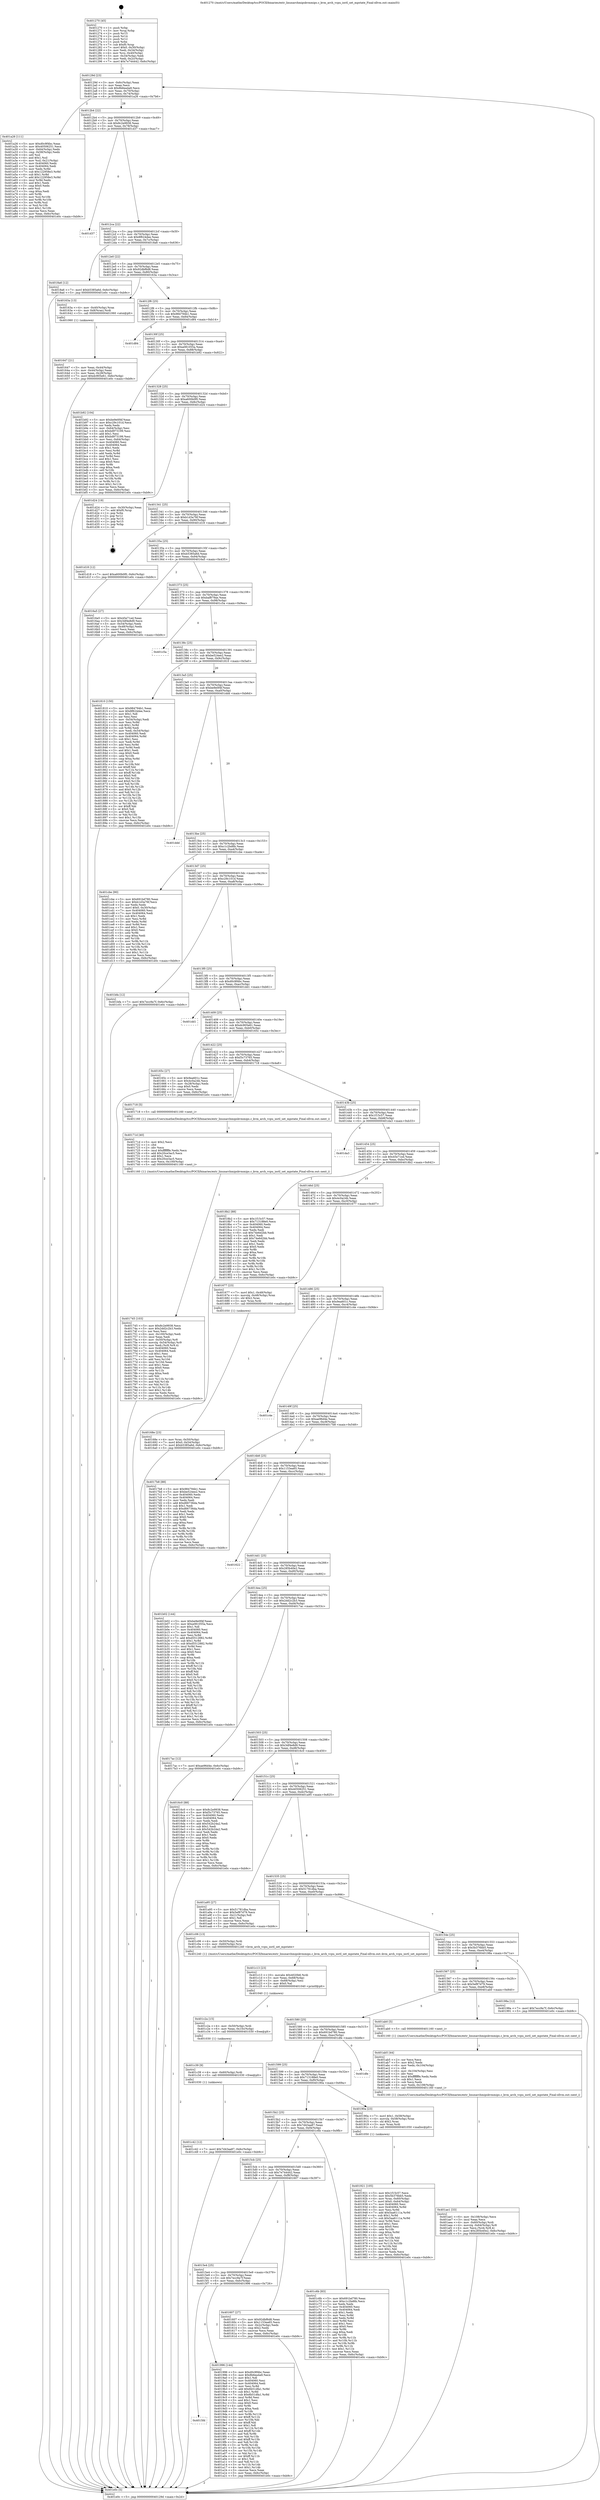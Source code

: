digraph "0x401270" {
  label = "0x401270 (/mnt/c/Users/mathe/Desktop/tcc/POCII/binaries/extr_linuxarchmipskvmmips.c_kvm_arch_vcpu_ioctl_set_mpstate_Final-ollvm.out::main(0))"
  labelloc = "t"
  node[shape=record]

  Entry [label="",width=0.3,height=0.3,shape=circle,fillcolor=black,style=filled]
  "0x40129d" [label="{
     0x40129d [23]\l
     | [instrs]\l
     &nbsp;&nbsp;0x40129d \<+3\>: mov -0x6c(%rbp),%eax\l
     &nbsp;&nbsp;0x4012a0 \<+2\>: mov %eax,%ecx\l
     &nbsp;&nbsp;0x4012a2 \<+6\>: sub $0x8b6ea4a9,%ecx\l
     &nbsp;&nbsp;0x4012a8 \<+3\>: mov %eax,-0x70(%rbp)\l
     &nbsp;&nbsp;0x4012ab \<+3\>: mov %ecx,-0x74(%rbp)\l
     &nbsp;&nbsp;0x4012ae \<+6\>: je 0000000000401a26 \<main+0x7b6\>\l
  }"]
  "0x401a26" [label="{
     0x401a26 [111]\l
     | [instrs]\l
     &nbsp;&nbsp;0x401a26 \<+5\>: mov $0xd0c9f4bc,%eax\l
     &nbsp;&nbsp;0x401a2b \<+5\>: mov $0x40506251,%ecx\l
     &nbsp;&nbsp;0x401a30 \<+3\>: mov -0x64(%rbp),%edx\l
     &nbsp;&nbsp;0x401a33 \<+3\>: cmp -0x58(%rbp),%edx\l
     &nbsp;&nbsp;0x401a36 \<+4\>: setl %sil\l
     &nbsp;&nbsp;0x401a3a \<+4\>: and $0x1,%sil\l
     &nbsp;&nbsp;0x401a3e \<+4\>: mov %sil,-0x21(%rbp)\l
     &nbsp;&nbsp;0x401a42 \<+7\>: mov 0x404060,%edx\l
     &nbsp;&nbsp;0x401a49 \<+7\>: mov 0x404064,%edi\l
     &nbsp;&nbsp;0x401a50 \<+3\>: mov %edx,%r8d\l
     &nbsp;&nbsp;0x401a53 \<+7\>: sub $0x122958e3,%r8d\l
     &nbsp;&nbsp;0x401a5a \<+4\>: sub $0x1,%r8d\l
     &nbsp;&nbsp;0x401a5e \<+7\>: add $0x122958e3,%r8d\l
     &nbsp;&nbsp;0x401a65 \<+4\>: imul %r8d,%edx\l
     &nbsp;&nbsp;0x401a69 \<+3\>: and $0x1,%edx\l
     &nbsp;&nbsp;0x401a6c \<+3\>: cmp $0x0,%edx\l
     &nbsp;&nbsp;0x401a6f \<+4\>: sete %sil\l
     &nbsp;&nbsp;0x401a73 \<+3\>: cmp $0xa,%edi\l
     &nbsp;&nbsp;0x401a76 \<+4\>: setl %r9b\l
     &nbsp;&nbsp;0x401a7a \<+3\>: mov %sil,%r10b\l
     &nbsp;&nbsp;0x401a7d \<+3\>: and %r9b,%r10b\l
     &nbsp;&nbsp;0x401a80 \<+3\>: xor %r9b,%sil\l
     &nbsp;&nbsp;0x401a83 \<+3\>: or %sil,%r10b\l
     &nbsp;&nbsp;0x401a86 \<+4\>: test $0x1,%r10b\l
     &nbsp;&nbsp;0x401a8a \<+3\>: cmovne %ecx,%eax\l
     &nbsp;&nbsp;0x401a8d \<+3\>: mov %eax,-0x6c(%rbp)\l
     &nbsp;&nbsp;0x401a90 \<+5\>: jmp 0000000000401e0c \<main+0xb9c\>\l
  }"]
  "0x4012b4" [label="{
     0x4012b4 [22]\l
     | [instrs]\l
     &nbsp;&nbsp;0x4012b4 \<+5\>: jmp 00000000004012b9 \<main+0x49\>\l
     &nbsp;&nbsp;0x4012b9 \<+3\>: mov -0x70(%rbp),%eax\l
     &nbsp;&nbsp;0x4012bc \<+5\>: sub $0x8c2e9938,%eax\l
     &nbsp;&nbsp;0x4012c1 \<+3\>: mov %eax,-0x78(%rbp)\l
     &nbsp;&nbsp;0x4012c4 \<+6\>: je 0000000000401d37 \<main+0xac7\>\l
  }"]
  Exit [label="",width=0.3,height=0.3,shape=circle,fillcolor=black,style=filled,peripheries=2]
  "0x401d37" [label="{
     0x401d37\l
  }", style=dashed]
  "0x4012ca" [label="{
     0x4012ca [22]\l
     | [instrs]\l
     &nbsp;&nbsp;0x4012ca \<+5\>: jmp 00000000004012cf \<main+0x5f\>\l
     &nbsp;&nbsp;0x4012cf \<+3\>: mov -0x70(%rbp),%eax\l
     &nbsp;&nbsp;0x4012d2 \<+5\>: sub $0x8f624dee,%eax\l
     &nbsp;&nbsp;0x4012d7 \<+3\>: mov %eax,-0x7c(%rbp)\l
     &nbsp;&nbsp;0x4012da \<+6\>: je 00000000004018a6 \<main+0x636\>\l
  }"]
  "0x401c42" [label="{
     0x401c42 [12]\l
     | [instrs]\l
     &nbsp;&nbsp;0x401c42 \<+7\>: movl $0x7d43aa87,-0x6c(%rbp)\l
     &nbsp;&nbsp;0x401c49 \<+5\>: jmp 0000000000401e0c \<main+0xb9c\>\l
  }"]
  "0x4018a6" [label="{
     0x4018a6 [12]\l
     | [instrs]\l
     &nbsp;&nbsp;0x4018a6 \<+7\>: movl $0xb5385a6d,-0x6c(%rbp)\l
     &nbsp;&nbsp;0x4018ad \<+5\>: jmp 0000000000401e0c \<main+0xb9c\>\l
  }"]
  "0x4012e0" [label="{
     0x4012e0 [22]\l
     | [instrs]\l
     &nbsp;&nbsp;0x4012e0 \<+5\>: jmp 00000000004012e5 \<main+0x75\>\l
     &nbsp;&nbsp;0x4012e5 \<+3\>: mov -0x70(%rbp),%eax\l
     &nbsp;&nbsp;0x4012e8 \<+5\>: sub $0x92dbf6d8,%eax\l
     &nbsp;&nbsp;0x4012ed \<+3\>: mov %eax,-0x80(%rbp)\l
     &nbsp;&nbsp;0x4012f0 \<+6\>: je 000000000040163a \<main+0x3ca\>\l
  }"]
  "0x401c39" [label="{
     0x401c39 [9]\l
     | [instrs]\l
     &nbsp;&nbsp;0x401c39 \<+4\>: mov -0x60(%rbp),%rdi\l
     &nbsp;&nbsp;0x401c3d \<+5\>: call 0000000000401030 \<free@plt\>\l
     | [calls]\l
     &nbsp;&nbsp;0x401030 \{1\} (unknown)\l
  }"]
  "0x40163a" [label="{
     0x40163a [13]\l
     | [instrs]\l
     &nbsp;&nbsp;0x40163a \<+4\>: mov -0x40(%rbp),%rax\l
     &nbsp;&nbsp;0x40163e \<+4\>: mov 0x8(%rax),%rdi\l
     &nbsp;&nbsp;0x401642 \<+5\>: call 0000000000401060 \<atoi@plt\>\l
     | [calls]\l
     &nbsp;&nbsp;0x401060 \{1\} (unknown)\l
  }"]
  "0x4012f6" [label="{
     0x4012f6 [25]\l
     | [instrs]\l
     &nbsp;&nbsp;0x4012f6 \<+5\>: jmp 00000000004012fb \<main+0x8b\>\l
     &nbsp;&nbsp;0x4012fb \<+3\>: mov -0x70(%rbp),%eax\l
     &nbsp;&nbsp;0x4012fe \<+5\>: sub $0x984794b1,%eax\l
     &nbsp;&nbsp;0x401303 \<+6\>: mov %eax,-0x84(%rbp)\l
     &nbsp;&nbsp;0x401309 \<+6\>: je 0000000000401d84 \<main+0xb14\>\l
  }"]
  "0x401c2a" [label="{
     0x401c2a [15]\l
     | [instrs]\l
     &nbsp;&nbsp;0x401c2a \<+4\>: mov -0x50(%rbp),%rdi\l
     &nbsp;&nbsp;0x401c2e \<+6\>: mov %eax,-0x10c(%rbp)\l
     &nbsp;&nbsp;0x401c34 \<+5\>: call 0000000000401030 \<free@plt\>\l
     | [calls]\l
     &nbsp;&nbsp;0x401030 \{1\} (unknown)\l
  }"]
  "0x401d84" [label="{
     0x401d84\l
  }", style=dashed]
  "0x40130f" [label="{
     0x40130f [25]\l
     | [instrs]\l
     &nbsp;&nbsp;0x40130f \<+5\>: jmp 0000000000401314 \<main+0xa4\>\l
     &nbsp;&nbsp;0x401314 \<+3\>: mov -0x70(%rbp),%eax\l
     &nbsp;&nbsp;0x401317 \<+5\>: sub $0xa081055a,%eax\l
     &nbsp;&nbsp;0x40131c \<+6\>: mov %eax,-0x88(%rbp)\l
     &nbsp;&nbsp;0x401322 \<+6\>: je 0000000000401b92 \<main+0x922\>\l
  }"]
  "0x401c13" [label="{
     0x401c13 [23]\l
     | [instrs]\l
     &nbsp;&nbsp;0x401c13 \<+10\>: movabs $0x4020b6,%rdi\l
     &nbsp;&nbsp;0x401c1d \<+3\>: mov %eax,-0x68(%rbp)\l
     &nbsp;&nbsp;0x401c20 \<+3\>: mov -0x68(%rbp),%esi\l
     &nbsp;&nbsp;0x401c23 \<+2\>: mov $0x0,%al\l
     &nbsp;&nbsp;0x401c25 \<+5\>: call 0000000000401040 \<printf@plt\>\l
     | [calls]\l
     &nbsp;&nbsp;0x401040 \{1\} (unknown)\l
  }"]
  "0x401b92" [label="{
     0x401b92 [104]\l
     | [instrs]\l
     &nbsp;&nbsp;0x401b92 \<+5\>: mov $0xbe9e0f4f,%eax\l
     &nbsp;&nbsp;0x401b97 \<+5\>: mov $0xc29c101d,%ecx\l
     &nbsp;&nbsp;0x401b9c \<+2\>: xor %edx,%edx\l
     &nbsp;&nbsp;0x401b9e \<+3\>: mov -0x64(%rbp),%esi\l
     &nbsp;&nbsp;0x401ba1 \<+6\>: sub $0xbd973199,%esi\l
     &nbsp;&nbsp;0x401ba7 \<+3\>: add $0x1,%esi\l
     &nbsp;&nbsp;0x401baa \<+6\>: add $0xbd973199,%esi\l
     &nbsp;&nbsp;0x401bb0 \<+3\>: mov %esi,-0x64(%rbp)\l
     &nbsp;&nbsp;0x401bb3 \<+7\>: mov 0x404060,%esi\l
     &nbsp;&nbsp;0x401bba \<+7\>: mov 0x404064,%edi\l
     &nbsp;&nbsp;0x401bc1 \<+3\>: sub $0x1,%edx\l
     &nbsp;&nbsp;0x401bc4 \<+3\>: mov %esi,%r8d\l
     &nbsp;&nbsp;0x401bc7 \<+3\>: add %edx,%r8d\l
     &nbsp;&nbsp;0x401bca \<+4\>: imul %r8d,%esi\l
     &nbsp;&nbsp;0x401bce \<+3\>: and $0x1,%esi\l
     &nbsp;&nbsp;0x401bd1 \<+3\>: cmp $0x0,%esi\l
     &nbsp;&nbsp;0x401bd4 \<+4\>: sete %r9b\l
     &nbsp;&nbsp;0x401bd8 \<+3\>: cmp $0xa,%edi\l
     &nbsp;&nbsp;0x401bdb \<+4\>: setl %r10b\l
     &nbsp;&nbsp;0x401bdf \<+3\>: mov %r9b,%r11b\l
     &nbsp;&nbsp;0x401be2 \<+3\>: and %r10b,%r11b\l
     &nbsp;&nbsp;0x401be5 \<+3\>: xor %r10b,%r9b\l
     &nbsp;&nbsp;0x401be8 \<+3\>: or %r9b,%r11b\l
     &nbsp;&nbsp;0x401beb \<+4\>: test $0x1,%r11b\l
     &nbsp;&nbsp;0x401bef \<+3\>: cmovne %ecx,%eax\l
     &nbsp;&nbsp;0x401bf2 \<+3\>: mov %eax,-0x6c(%rbp)\l
     &nbsp;&nbsp;0x401bf5 \<+5\>: jmp 0000000000401e0c \<main+0xb9c\>\l
  }"]
  "0x401328" [label="{
     0x401328 [25]\l
     | [instrs]\l
     &nbsp;&nbsp;0x401328 \<+5\>: jmp 000000000040132d \<main+0xbd\>\l
     &nbsp;&nbsp;0x40132d \<+3\>: mov -0x70(%rbp),%eax\l
     &nbsp;&nbsp;0x401330 \<+5\>: sub $0xa600b0f0,%eax\l
     &nbsp;&nbsp;0x401335 \<+6\>: mov %eax,-0x8c(%rbp)\l
     &nbsp;&nbsp;0x40133b \<+6\>: je 0000000000401d24 \<main+0xab4\>\l
  }"]
  "0x401ae1" [label="{
     0x401ae1 [33]\l
     | [instrs]\l
     &nbsp;&nbsp;0x401ae1 \<+6\>: mov -0x108(%rbp),%ecx\l
     &nbsp;&nbsp;0x401ae7 \<+3\>: imul %eax,%ecx\l
     &nbsp;&nbsp;0x401aea \<+4\>: mov -0x60(%rbp),%rdi\l
     &nbsp;&nbsp;0x401aee \<+4\>: movslq -0x64(%rbp),%r8\l
     &nbsp;&nbsp;0x401af2 \<+4\>: mov %ecx,(%rdi,%r8,4)\l
     &nbsp;&nbsp;0x401af6 \<+7\>: movl $0x285b40e2,-0x6c(%rbp)\l
     &nbsp;&nbsp;0x401afd \<+5\>: jmp 0000000000401e0c \<main+0xb9c\>\l
  }"]
  "0x401d24" [label="{
     0x401d24 [19]\l
     | [instrs]\l
     &nbsp;&nbsp;0x401d24 \<+3\>: mov -0x30(%rbp),%eax\l
     &nbsp;&nbsp;0x401d27 \<+7\>: add $0xf0,%rsp\l
     &nbsp;&nbsp;0x401d2e \<+1\>: pop %rbx\l
     &nbsp;&nbsp;0x401d2f \<+2\>: pop %r12\l
     &nbsp;&nbsp;0x401d31 \<+2\>: pop %r14\l
     &nbsp;&nbsp;0x401d33 \<+2\>: pop %r15\l
     &nbsp;&nbsp;0x401d35 \<+1\>: pop %rbp\l
     &nbsp;&nbsp;0x401d36 \<+1\>: ret\l
  }"]
  "0x401341" [label="{
     0x401341 [25]\l
     | [instrs]\l
     &nbsp;&nbsp;0x401341 \<+5\>: jmp 0000000000401346 \<main+0xd6\>\l
     &nbsp;&nbsp;0x401346 \<+3\>: mov -0x70(%rbp),%eax\l
     &nbsp;&nbsp;0x401349 \<+5\>: sub $0xb1d3a76f,%eax\l
     &nbsp;&nbsp;0x40134e \<+6\>: mov %eax,-0x90(%rbp)\l
     &nbsp;&nbsp;0x401354 \<+6\>: je 0000000000401d18 \<main+0xaa8\>\l
  }"]
  "0x401ab5" [label="{
     0x401ab5 [44]\l
     | [instrs]\l
     &nbsp;&nbsp;0x401ab5 \<+2\>: xor %ecx,%ecx\l
     &nbsp;&nbsp;0x401ab7 \<+5\>: mov $0x2,%edx\l
     &nbsp;&nbsp;0x401abc \<+6\>: mov %edx,-0x104(%rbp)\l
     &nbsp;&nbsp;0x401ac2 \<+1\>: cltd\l
     &nbsp;&nbsp;0x401ac3 \<+6\>: mov -0x104(%rbp),%esi\l
     &nbsp;&nbsp;0x401ac9 \<+2\>: idiv %esi\l
     &nbsp;&nbsp;0x401acb \<+6\>: imul $0xfffffffe,%edx,%edx\l
     &nbsp;&nbsp;0x401ad1 \<+3\>: sub $0x1,%ecx\l
     &nbsp;&nbsp;0x401ad4 \<+2\>: sub %ecx,%edx\l
     &nbsp;&nbsp;0x401ad6 \<+6\>: mov %edx,-0x108(%rbp)\l
     &nbsp;&nbsp;0x401adc \<+5\>: call 0000000000401160 \<next_i\>\l
     | [calls]\l
     &nbsp;&nbsp;0x401160 \{1\} (/mnt/c/Users/mathe/Desktop/tcc/POCII/binaries/extr_linuxarchmipskvmmips.c_kvm_arch_vcpu_ioctl_set_mpstate_Final-ollvm.out::next_i)\l
  }"]
  "0x401d18" [label="{
     0x401d18 [12]\l
     | [instrs]\l
     &nbsp;&nbsp;0x401d18 \<+7\>: movl $0xa600b0f0,-0x6c(%rbp)\l
     &nbsp;&nbsp;0x401d1f \<+5\>: jmp 0000000000401e0c \<main+0xb9c\>\l
  }"]
  "0x40135a" [label="{
     0x40135a [25]\l
     | [instrs]\l
     &nbsp;&nbsp;0x40135a \<+5\>: jmp 000000000040135f \<main+0xef\>\l
     &nbsp;&nbsp;0x40135f \<+3\>: mov -0x70(%rbp),%eax\l
     &nbsp;&nbsp;0x401362 \<+5\>: sub $0xb5385a6d,%eax\l
     &nbsp;&nbsp;0x401367 \<+6\>: mov %eax,-0x94(%rbp)\l
     &nbsp;&nbsp;0x40136d \<+6\>: je 00000000004016a5 \<main+0x435\>\l
  }"]
  "0x4015fd" [label="{
     0x4015fd\l
  }", style=dashed]
  "0x4016a5" [label="{
     0x4016a5 [27]\l
     | [instrs]\l
     &nbsp;&nbsp;0x4016a5 \<+5\>: mov $0x45e71ed,%eax\l
     &nbsp;&nbsp;0x4016aa \<+5\>: mov $0x3df4e8d9,%ecx\l
     &nbsp;&nbsp;0x4016af \<+3\>: mov -0x54(%rbp),%edx\l
     &nbsp;&nbsp;0x4016b2 \<+3\>: cmp -0x48(%rbp),%edx\l
     &nbsp;&nbsp;0x4016b5 \<+3\>: cmovl %ecx,%eax\l
     &nbsp;&nbsp;0x4016b8 \<+3\>: mov %eax,-0x6c(%rbp)\l
     &nbsp;&nbsp;0x4016bb \<+5\>: jmp 0000000000401e0c \<main+0xb9c\>\l
  }"]
  "0x401373" [label="{
     0x401373 [25]\l
     | [instrs]\l
     &nbsp;&nbsp;0x401373 \<+5\>: jmp 0000000000401378 \<main+0x108\>\l
     &nbsp;&nbsp;0x401378 \<+3\>: mov -0x70(%rbp),%eax\l
     &nbsp;&nbsp;0x40137b \<+5\>: sub $0xbaf879ae,%eax\l
     &nbsp;&nbsp;0x401380 \<+6\>: mov %eax,-0x98(%rbp)\l
     &nbsp;&nbsp;0x401386 \<+6\>: je 0000000000401c5a \<main+0x9ea\>\l
  }"]
  "0x401996" [label="{
     0x401996 [144]\l
     | [instrs]\l
     &nbsp;&nbsp;0x401996 \<+5\>: mov $0xd0c9f4bc,%eax\l
     &nbsp;&nbsp;0x40199b \<+5\>: mov $0x8b6ea4a9,%ecx\l
     &nbsp;&nbsp;0x4019a0 \<+2\>: mov $0x1,%dl\l
     &nbsp;&nbsp;0x4019a2 \<+7\>: mov 0x404060,%esi\l
     &nbsp;&nbsp;0x4019a9 \<+7\>: mov 0x404064,%edi\l
     &nbsp;&nbsp;0x4019b0 \<+3\>: mov %esi,%r8d\l
     &nbsp;&nbsp;0x4019b3 \<+7\>: add $0x6b51dfa1,%r8d\l
     &nbsp;&nbsp;0x4019ba \<+4\>: sub $0x1,%r8d\l
     &nbsp;&nbsp;0x4019be \<+7\>: sub $0x6b51dfa1,%r8d\l
     &nbsp;&nbsp;0x4019c5 \<+4\>: imul %r8d,%esi\l
     &nbsp;&nbsp;0x4019c9 \<+3\>: and $0x1,%esi\l
     &nbsp;&nbsp;0x4019cc \<+3\>: cmp $0x0,%esi\l
     &nbsp;&nbsp;0x4019cf \<+4\>: sete %r9b\l
     &nbsp;&nbsp;0x4019d3 \<+3\>: cmp $0xa,%edi\l
     &nbsp;&nbsp;0x4019d6 \<+4\>: setl %r10b\l
     &nbsp;&nbsp;0x4019da \<+3\>: mov %r9b,%r11b\l
     &nbsp;&nbsp;0x4019dd \<+4\>: xor $0xff,%r11b\l
     &nbsp;&nbsp;0x4019e1 \<+3\>: mov %r10b,%bl\l
     &nbsp;&nbsp;0x4019e4 \<+3\>: xor $0xff,%bl\l
     &nbsp;&nbsp;0x4019e7 \<+3\>: xor $0x1,%dl\l
     &nbsp;&nbsp;0x4019ea \<+3\>: mov %r11b,%r14b\l
     &nbsp;&nbsp;0x4019ed \<+4\>: and $0xff,%r14b\l
     &nbsp;&nbsp;0x4019f1 \<+3\>: and %dl,%r9b\l
     &nbsp;&nbsp;0x4019f4 \<+3\>: mov %bl,%r15b\l
     &nbsp;&nbsp;0x4019f7 \<+4\>: and $0xff,%r15b\l
     &nbsp;&nbsp;0x4019fb \<+3\>: and %dl,%r10b\l
     &nbsp;&nbsp;0x4019fe \<+3\>: or %r9b,%r14b\l
     &nbsp;&nbsp;0x401a01 \<+3\>: or %r10b,%r15b\l
     &nbsp;&nbsp;0x401a04 \<+3\>: xor %r15b,%r14b\l
     &nbsp;&nbsp;0x401a07 \<+3\>: or %bl,%r11b\l
     &nbsp;&nbsp;0x401a0a \<+4\>: xor $0xff,%r11b\l
     &nbsp;&nbsp;0x401a0e \<+3\>: or $0x1,%dl\l
     &nbsp;&nbsp;0x401a11 \<+3\>: and %dl,%r11b\l
     &nbsp;&nbsp;0x401a14 \<+3\>: or %r11b,%r14b\l
     &nbsp;&nbsp;0x401a17 \<+4\>: test $0x1,%r14b\l
     &nbsp;&nbsp;0x401a1b \<+3\>: cmovne %ecx,%eax\l
     &nbsp;&nbsp;0x401a1e \<+3\>: mov %eax,-0x6c(%rbp)\l
     &nbsp;&nbsp;0x401a21 \<+5\>: jmp 0000000000401e0c \<main+0xb9c\>\l
  }"]
  "0x401c5a" [label="{
     0x401c5a\l
  }", style=dashed]
  "0x40138c" [label="{
     0x40138c [25]\l
     | [instrs]\l
     &nbsp;&nbsp;0x40138c \<+5\>: jmp 0000000000401391 \<main+0x121\>\l
     &nbsp;&nbsp;0x401391 \<+3\>: mov -0x70(%rbp),%eax\l
     &nbsp;&nbsp;0x401394 \<+5\>: sub $0xbe524ee2,%eax\l
     &nbsp;&nbsp;0x401399 \<+6\>: mov %eax,-0x9c(%rbp)\l
     &nbsp;&nbsp;0x40139f \<+6\>: je 0000000000401810 \<main+0x5a0\>\l
  }"]
  "0x401921" [label="{
     0x401921 [105]\l
     | [instrs]\l
     &nbsp;&nbsp;0x401921 \<+5\>: mov $0x1f15c57,%ecx\l
     &nbsp;&nbsp;0x401926 \<+5\>: mov $0x5b376bb5,%edx\l
     &nbsp;&nbsp;0x40192b \<+4\>: mov %rax,-0x60(%rbp)\l
     &nbsp;&nbsp;0x40192f \<+7\>: movl $0x0,-0x64(%rbp)\l
     &nbsp;&nbsp;0x401936 \<+7\>: mov 0x404060,%esi\l
     &nbsp;&nbsp;0x40193d \<+8\>: mov 0x404064,%r8d\l
     &nbsp;&nbsp;0x401945 \<+3\>: mov %esi,%r9d\l
     &nbsp;&nbsp;0x401948 \<+7\>: add $0x5aa6111a,%r9d\l
     &nbsp;&nbsp;0x40194f \<+4\>: sub $0x1,%r9d\l
     &nbsp;&nbsp;0x401953 \<+7\>: sub $0x5aa6111a,%r9d\l
     &nbsp;&nbsp;0x40195a \<+4\>: imul %r9d,%esi\l
     &nbsp;&nbsp;0x40195e \<+3\>: and $0x1,%esi\l
     &nbsp;&nbsp;0x401961 \<+3\>: cmp $0x0,%esi\l
     &nbsp;&nbsp;0x401964 \<+4\>: sete %r10b\l
     &nbsp;&nbsp;0x401968 \<+4\>: cmp $0xa,%r8d\l
     &nbsp;&nbsp;0x40196c \<+4\>: setl %r11b\l
     &nbsp;&nbsp;0x401970 \<+3\>: mov %r10b,%bl\l
     &nbsp;&nbsp;0x401973 \<+3\>: and %r11b,%bl\l
     &nbsp;&nbsp;0x401976 \<+3\>: xor %r11b,%r10b\l
     &nbsp;&nbsp;0x401979 \<+3\>: or %r10b,%bl\l
     &nbsp;&nbsp;0x40197c \<+3\>: test $0x1,%bl\l
     &nbsp;&nbsp;0x40197f \<+3\>: cmovne %edx,%ecx\l
     &nbsp;&nbsp;0x401982 \<+3\>: mov %ecx,-0x6c(%rbp)\l
     &nbsp;&nbsp;0x401985 \<+5\>: jmp 0000000000401e0c \<main+0xb9c\>\l
  }"]
  "0x401810" [label="{
     0x401810 [150]\l
     | [instrs]\l
     &nbsp;&nbsp;0x401810 \<+5\>: mov $0x984794b1,%eax\l
     &nbsp;&nbsp;0x401815 \<+5\>: mov $0x8f624dee,%ecx\l
     &nbsp;&nbsp;0x40181a \<+2\>: mov $0x1,%dl\l
     &nbsp;&nbsp;0x40181c \<+2\>: xor %esi,%esi\l
     &nbsp;&nbsp;0x40181e \<+3\>: mov -0x54(%rbp),%edi\l
     &nbsp;&nbsp;0x401821 \<+3\>: mov %esi,%r8d\l
     &nbsp;&nbsp;0x401824 \<+4\>: sub $0x1,%r8d\l
     &nbsp;&nbsp;0x401828 \<+3\>: sub %r8d,%edi\l
     &nbsp;&nbsp;0x40182b \<+3\>: mov %edi,-0x54(%rbp)\l
     &nbsp;&nbsp;0x40182e \<+7\>: mov 0x404060,%edi\l
     &nbsp;&nbsp;0x401835 \<+8\>: mov 0x404064,%r8d\l
     &nbsp;&nbsp;0x40183d \<+3\>: sub $0x1,%esi\l
     &nbsp;&nbsp;0x401840 \<+3\>: mov %edi,%r9d\l
     &nbsp;&nbsp;0x401843 \<+3\>: add %esi,%r9d\l
     &nbsp;&nbsp;0x401846 \<+4\>: imul %r9d,%edi\l
     &nbsp;&nbsp;0x40184a \<+3\>: and $0x1,%edi\l
     &nbsp;&nbsp;0x40184d \<+3\>: cmp $0x0,%edi\l
     &nbsp;&nbsp;0x401850 \<+4\>: sete %r10b\l
     &nbsp;&nbsp;0x401854 \<+4\>: cmp $0xa,%r8d\l
     &nbsp;&nbsp;0x401858 \<+4\>: setl %r11b\l
     &nbsp;&nbsp;0x40185c \<+3\>: mov %r10b,%bl\l
     &nbsp;&nbsp;0x40185f \<+3\>: xor $0xff,%bl\l
     &nbsp;&nbsp;0x401862 \<+3\>: mov %r11b,%r14b\l
     &nbsp;&nbsp;0x401865 \<+4\>: xor $0xff,%r14b\l
     &nbsp;&nbsp;0x401869 \<+3\>: xor $0x0,%dl\l
     &nbsp;&nbsp;0x40186c \<+3\>: mov %bl,%r15b\l
     &nbsp;&nbsp;0x40186f \<+4\>: and $0x0,%r15b\l
     &nbsp;&nbsp;0x401873 \<+3\>: and %dl,%r10b\l
     &nbsp;&nbsp;0x401876 \<+3\>: mov %r14b,%r12b\l
     &nbsp;&nbsp;0x401879 \<+4\>: and $0x0,%r12b\l
     &nbsp;&nbsp;0x40187d \<+3\>: and %dl,%r11b\l
     &nbsp;&nbsp;0x401880 \<+3\>: or %r10b,%r15b\l
     &nbsp;&nbsp;0x401883 \<+3\>: or %r11b,%r12b\l
     &nbsp;&nbsp;0x401886 \<+3\>: xor %r12b,%r15b\l
     &nbsp;&nbsp;0x401889 \<+3\>: or %r14b,%bl\l
     &nbsp;&nbsp;0x40188c \<+3\>: xor $0xff,%bl\l
     &nbsp;&nbsp;0x40188f \<+3\>: or $0x0,%dl\l
     &nbsp;&nbsp;0x401892 \<+2\>: and %dl,%bl\l
     &nbsp;&nbsp;0x401894 \<+3\>: or %bl,%r15b\l
     &nbsp;&nbsp;0x401897 \<+4\>: test $0x1,%r15b\l
     &nbsp;&nbsp;0x40189b \<+3\>: cmovne %ecx,%eax\l
     &nbsp;&nbsp;0x40189e \<+3\>: mov %eax,-0x6c(%rbp)\l
     &nbsp;&nbsp;0x4018a1 \<+5\>: jmp 0000000000401e0c \<main+0xb9c\>\l
  }"]
  "0x4013a5" [label="{
     0x4013a5 [25]\l
     | [instrs]\l
     &nbsp;&nbsp;0x4013a5 \<+5\>: jmp 00000000004013aa \<main+0x13a\>\l
     &nbsp;&nbsp;0x4013aa \<+3\>: mov -0x70(%rbp),%eax\l
     &nbsp;&nbsp;0x4013ad \<+5\>: sub $0xbe9e0f4f,%eax\l
     &nbsp;&nbsp;0x4013b2 \<+6\>: mov %eax,-0xa0(%rbp)\l
     &nbsp;&nbsp;0x4013b8 \<+6\>: je 0000000000401ddd \<main+0xb6d\>\l
  }"]
  "0x401745" [label="{
     0x401745 [103]\l
     | [instrs]\l
     &nbsp;&nbsp;0x401745 \<+5\>: mov $0x8c2e9938,%ecx\l
     &nbsp;&nbsp;0x40174a \<+5\>: mov $0x2dd2c2b3,%edx\l
     &nbsp;&nbsp;0x40174f \<+2\>: xor %esi,%esi\l
     &nbsp;&nbsp;0x401751 \<+6\>: mov -0x100(%rbp),%edi\l
     &nbsp;&nbsp;0x401757 \<+3\>: imul %eax,%edi\l
     &nbsp;&nbsp;0x40175a \<+4\>: mov -0x50(%rbp),%r8\l
     &nbsp;&nbsp;0x40175e \<+4\>: movslq -0x54(%rbp),%r9\l
     &nbsp;&nbsp;0x401762 \<+4\>: mov %edi,(%r8,%r9,4)\l
     &nbsp;&nbsp;0x401766 \<+7\>: mov 0x404060,%eax\l
     &nbsp;&nbsp;0x40176d \<+7\>: mov 0x404064,%edi\l
     &nbsp;&nbsp;0x401774 \<+3\>: sub $0x1,%esi\l
     &nbsp;&nbsp;0x401777 \<+3\>: mov %eax,%r10d\l
     &nbsp;&nbsp;0x40177a \<+3\>: add %esi,%r10d\l
     &nbsp;&nbsp;0x40177d \<+4\>: imul %r10d,%eax\l
     &nbsp;&nbsp;0x401781 \<+3\>: and $0x1,%eax\l
     &nbsp;&nbsp;0x401784 \<+3\>: cmp $0x0,%eax\l
     &nbsp;&nbsp;0x401787 \<+4\>: sete %r11b\l
     &nbsp;&nbsp;0x40178b \<+3\>: cmp $0xa,%edi\l
     &nbsp;&nbsp;0x40178e \<+3\>: setl %bl\l
     &nbsp;&nbsp;0x401791 \<+3\>: mov %r11b,%r14b\l
     &nbsp;&nbsp;0x401794 \<+3\>: and %bl,%r14b\l
     &nbsp;&nbsp;0x401797 \<+3\>: xor %bl,%r11b\l
     &nbsp;&nbsp;0x40179a \<+3\>: or %r11b,%r14b\l
     &nbsp;&nbsp;0x40179d \<+4\>: test $0x1,%r14b\l
     &nbsp;&nbsp;0x4017a1 \<+3\>: cmovne %edx,%ecx\l
     &nbsp;&nbsp;0x4017a4 \<+3\>: mov %ecx,-0x6c(%rbp)\l
     &nbsp;&nbsp;0x4017a7 \<+5\>: jmp 0000000000401e0c \<main+0xb9c\>\l
  }"]
  "0x401ddd" [label="{
     0x401ddd\l
  }", style=dashed]
  "0x4013be" [label="{
     0x4013be [25]\l
     | [instrs]\l
     &nbsp;&nbsp;0x4013be \<+5\>: jmp 00000000004013c3 \<main+0x153\>\l
     &nbsp;&nbsp;0x4013c3 \<+3\>: mov -0x70(%rbp),%eax\l
     &nbsp;&nbsp;0x4013c6 \<+5\>: sub $0xc1c2bd6b,%eax\l
     &nbsp;&nbsp;0x4013cb \<+6\>: mov %eax,-0xa4(%rbp)\l
     &nbsp;&nbsp;0x4013d1 \<+6\>: je 0000000000401cbe \<main+0xa4e\>\l
  }"]
  "0x40171d" [label="{
     0x40171d [40]\l
     | [instrs]\l
     &nbsp;&nbsp;0x40171d \<+5\>: mov $0x2,%ecx\l
     &nbsp;&nbsp;0x401722 \<+1\>: cltd\l
     &nbsp;&nbsp;0x401723 \<+2\>: idiv %ecx\l
     &nbsp;&nbsp;0x401725 \<+6\>: imul $0xfffffffe,%edx,%ecx\l
     &nbsp;&nbsp;0x40172b \<+6\>: add $0x20ce3ac5,%ecx\l
     &nbsp;&nbsp;0x401731 \<+3\>: add $0x1,%ecx\l
     &nbsp;&nbsp;0x401734 \<+6\>: sub $0x20ce3ac5,%ecx\l
     &nbsp;&nbsp;0x40173a \<+6\>: mov %ecx,-0x100(%rbp)\l
     &nbsp;&nbsp;0x401740 \<+5\>: call 0000000000401160 \<next_i\>\l
     | [calls]\l
     &nbsp;&nbsp;0x401160 \{1\} (/mnt/c/Users/mathe/Desktop/tcc/POCII/binaries/extr_linuxarchmipskvmmips.c_kvm_arch_vcpu_ioctl_set_mpstate_Final-ollvm.out::next_i)\l
  }"]
  "0x401cbe" [label="{
     0x401cbe [90]\l
     | [instrs]\l
     &nbsp;&nbsp;0x401cbe \<+5\>: mov $0x691bd780,%eax\l
     &nbsp;&nbsp;0x401cc3 \<+5\>: mov $0xb1d3a76f,%ecx\l
     &nbsp;&nbsp;0x401cc8 \<+2\>: xor %edx,%edx\l
     &nbsp;&nbsp;0x401cca \<+7\>: movl $0x0,-0x30(%rbp)\l
     &nbsp;&nbsp;0x401cd1 \<+7\>: mov 0x404060,%esi\l
     &nbsp;&nbsp;0x401cd8 \<+7\>: mov 0x404064,%edi\l
     &nbsp;&nbsp;0x401cdf \<+3\>: sub $0x1,%edx\l
     &nbsp;&nbsp;0x401ce2 \<+3\>: mov %esi,%r8d\l
     &nbsp;&nbsp;0x401ce5 \<+3\>: add %edx,%r8d\l
     &nbsp;&nbsp;0x401ce8 \<+4\>: imul %r8d,%esi\l
     &nbsp;&nbsp;0x401cec \<+3\>: and $0x1,%esi\l
     &nbsp;&nbsp;0x401cef \<+3\>: cmp $0x0,%esi\l
     &nbsp;&nbsp;0x401cf2 \<+4\>: sete %r9b\l
     &nbsp;&nbsp;0x401cf6 \<+3\>: cmp $0xa,%edi\l
     &nbsp;&nbsp;0x401cf9 \<+4\>: setl %r10b\l
     &nbsp;&nbsp;0x401cfd \<+3\>: mov %r9b,%r11b\l
     &nbsp;&nbsp;0x401d00 \<+3\>: and %r10b,%r11b\l
     &nbsp;&nbsp;0x401d03 \<+3\>: xor %r10b,%r9b\l
     &nbsp;&nbsp;0x401d06 \<+3\>: or %r9b,%r11b\l
     &nbsp;&nbsp;0x401d09 \<+4\>: test $0x1,%r11b\l
     &nbsp;&nbsp;0x401d0d \<+3\>: cmovne %ecx,%eax\l
     &nbsp;&nbsp;0x401d10 \<+3\>: mov %eax,-0x6c(%rbp)\l
     &nbsp;&nbsp;0x401d13 \<+5\>: jmp 0000000000401e0c \<main+0xb9c\>\l
  }"]
  "0x4013d7" [label="{
     0x4013d7 [25]\l
     | [instrs]\l
     &nbsp;&nbsp;0x4013d7 \<+5\>: jmp 00000000004013dc \<main+0x16c\>\l
     &nbsp;&nbsp;0x4013dc \<+3\>: mov -0x70(%rbp),%eax\l
     &nbsp;&nbsp;0x4013df \<+5\>: sub $0xc29c101d,%eax\l
     &nbsp;&nbsp;0x4013e4 \<+6\>: mov %eax,-0xa8(%rbp)\l
     &nbsp;&nbsp;0x4013ea \<+6\>: je 0000000000401bfa \<main+0x98a\>\l
  }"]
  "0x40168e" [label="{
     0x40168e [23]\l
     | [instrs]\l
     &nbsp;&nbsp;0x40168e \<+4\>: mov %rax,-0x50(%rbp)\l
     &nbsp;&nbsp;0x401692 \<+7\>: movl $0x0,-0x54(%rbp)\l
     &nbsp;&nbsp;0x401699 \<+7\>: movl $0xb5385a6d,-0x6c(%rbp)\l
     &nbsp;&nbsp;0x4016a0 \<+5\>: jmp 0000000000401e0c \<main+0xb9c\>\l
  }"]
  "0x401bfa" [label="{
     0x401bfa [12]\l
     | [instrs]\l
     &nbsp;&nbsp;0x401bfa \<+7\>: movl $0x7ecc9a7f,-0x6c(%rbp)\l
     &nbsp;&nbsp;0x401c01 \<+5\>: jmp 0000000000401e0c \<main+0xb9c\>\l
  }"]
  "0x4013f0" [label="{
     0x4013f0 [25]\l
     | [instrs]\l
     &nbsp;&nbsp;0x4013f0 \<+5\>: jmp 00000000004013f5 \<main+0x185\>\l
     &nbsp;&nbsp;0x4013f5 \<+3\>: mov -0x70(%rbp),%eax\l
     &nbsp;&nbsp;0x4013f8 \<+5\>: sub $0xd0c9f4bc,%eax\l
     &nbsp;&nbsp;0x4013fd \<+6\>: mov %eax,-0xac(%rbp)\l
     &nbsp;&nbsp;0x401403 \<+6\>: je 0000000000401dd1 \<main+0xb61\>\l
  }"]
  "0x401647" [label="{
     0x401647 [21]\l
     | [instrs]\l
     &nbsp;&nbsp;0x401647 \<+3\>: mov %eax,-0x44(%rbp)\l
     &nbsp;&nbsp;0x40164a \<+3\>: mov -0x44(%rbp),%eax\l
     &nbsp;&nbsp;0x40164d \<+3\>: mov %eax,-0x28(%rbp)\l
     &nbsp;&nbsp;0x401650 \<+7\>: movl $0xdc905e61,-0x6c(%rbp)\l
     &nbsp;&nbsp;0x401657 \<+5\>: jmp 0000000000401e0c \<main+0xb9c\>\l
  }"]
  "0x401dd1" [label="{
     0x401dd1\l
  }", style=dashed]
  "0x401409" [label="{
     0x401409 [25]\l
     | [instrs]\l
     &nbsp;&nbsp;0x401409 \<+5\>: jmp 000000000040140e \<main+0x19e\>\l
     &nbsp;&nbsp;0x40140e \<+3\>: mov -0x70(%rbp),%eax\l
     &nbsp;&nbsp;0x401411 \<+5\>: sub $0xdc905e61,%eax\l
     &nbsp;&nbsp;0x401416 \<+6\>: mov %eax,-0xb0(%rbp)\l
     &nbsp;&nbsp;0x40141c \<+6\>: je 000000000040165c \<main+0x3ec\>\l
  }"]
  "0x401270" [label="{
     0x401270 [45]\l
     | [instrs]\l
     &nbsp;&nbsp;0x401270 \<+1\>: push %rbp\l
     &nbsp;&nbsp;0x401271 \<+3\>: mov %rsp,%rbp\l
     &nbsp;&nbsp;0x401274 \<+2\>: push %r15\l
     &nbsp;&nbsp;0x401276 \<+2\>: push %r14\l
     &nbsp;&nbsp;0x401278 \<+2\>: push %r12\l
     &nbsp;&nbsp;0x40127a \<+1\>: push %rbx\l
     &nbsp;&nbsp;0x40127b \<+7\>: sub $0xf0,%rsp\l
     &nbsp;&nbsp;0x401282 \<+7\>: movl $0x0,-0x30(%rbp)\l
     &nbsp;&nbsp;0x401289 \<+3\>: mov %edi,-0x34(%rbp)\l
     &nbsp;&nbsp;0x40128c \<+4\>: mov %rsi,-0x40(%rbp)\l
     &nbsp;&nbsp;0x401290 \<+3\>: mov -0x34(%rbp),%edi\l
     &nbsp;&nbsp;0x401293 \<+3\>: mov %edi,-0x2c(%rbp)\l
     &nbsp;&nbsp;0x401296 \<+7\>: movl $0x7e744442,-0x6c(%rbp)\l
  }"]
  "0x40165c" [label="{
     0x40165c [27]\l
     | [instrs]\l
     &nbsp;&nbsp;0x40165c \<+5\>: mov $0x9ea601c,%eax\l
     &nbsp;&nbsp;0x401661 \<+5\>: mov $0x4c0a24b,%ecx\l
     &nbsp;&nbsp;0x401666 \<+3\>: mov -0x28(%rbp),%edx\l
     &nbsp;&nbsp;0x401669 \<+3\>: cmp $0x0,%edx\l
     &nbsp;&nbsp;0x40166c \<+3\>: cmove %ecx,%eax\l
     &nbsp;&nbsp;0x40166f \<+3\>: mov %eax,-0x6c(%rbp)\l
     &nbsp;&nbsp;0x401672 \<+5\>: jmp 0000000000401e0c \<main+0xb9c\>\l
  }"]
  "0x401422" [label="{
     0x401422 [25]\l
     | [instrs]\l
     &nbsp;&nbsp;0x401422 \<+5\>: jmp 0000000000401427 \<main+0x1b7\>\l
     &nbsp;&nbsp;0x401427 \<+3\>: mov -0x70(%rbp),%eax\l
     &nbsp;&nbsp;0x40142a \<+5\>: sub $0xf3c73765,%eax\l
     &nbsp;&nbsp;0x40142f \<+6\>: mov %eax,-0xb4(%rbp)\l
     &nbsp;&nbsp;0x401435 \<+6\>: je 0000000000401718 \<main+0x4a8\>\l
  }"]
  "0x401e0c" [label="{
     0x401e0c [5]\l
     | [instrs]\l
     &nbsp;&nbsp;0x401e0c \<+5\>: jmp 000000000040129d \<main+0x2d\>\l
  }"]
  "0x401718" [label="{
     0x401718 [5]\l
     | [instrs]\l
     &nbsp;&nbsp;0x401718 \<+5\>: call 0000000000401160 \<next_i\>\l
     | [calls]\l
     &nbsp;&nbsp;0x401160 \{1\} (/mnt/c/Users/mathe/Desktop/tcc/POCII/binaries/extr_linuxarchmipskvmmips.c_kvm_arch_vcpu_ioctl_set_mpstate_Final-ollvm.out::next_i)\l
  }"]
  "0x40143b" [label="{
     0x40143b [25]\l
     | [instrs]\l
     &nbsp;&nbsp;0x40143b \<+5\>: jmp 0000000000401440 \<main+0x1d0\>\l
     &nbsp;&nbsp;0x401440 \<+3\>: mov -0x70(%rbp),%eax\l
     &nbsp;&nbsp;0x401443 \<+5\>: sub $0x1f15c57,%eax\l
     &nbsp;&nbsp;0x401448 \<+6\>: mov %eax,-0xb8(%rbp)\l
     &nbsp;&nbsp;0x40144e \<+6\>: je 0000000000401da3 \<main+0xb33\>\l
  }"]
  "0x4015e4" [label="{
     0x4015e4 [25]\l
     | [instrs]\l
     &nbsp;&nbsp;0x4015e4 \<+5\>: jmp 00000000004015e9 \<main+0x379\>\l
     &nbsp;&nbsp;0x4015e9 \<+3\>: mov -0x70(%rbp),%eax\l
     &nbsp;&nbsp;0x4015ec \<+5\>: sub $0x7ecc9a7f,%eax\l
     &nbsp;&nbsp;0x4015f1 \<+6\>: mov %eax,-0xfc(%rbp)\l
     &nbsp;&nbsp;0x4015f7 \<+6\>: je 0000000000401996 \<main+0x726\>\l
  }"]
  "0x401da3" [label="{
     0x401da3\l
  }", style=dashed]
  "0x401454" [label="{
     0x401454 [25]\l
     | [instrs]\l
     &nbsp;&nbsp;0x401454 \<+5\>: jmp 0000000000401459 \<main+0x1e9\>\l
     &nbsp;&nbsp;0x401459 \<+3\>: mov -0x70(%rbp),%eax\l
     &nbsp;&nbsp;0x40145c \<+5\>: sub $0x45e71ed,%eax\l
     &nbsp;&nbsp;0x401461 \<+6\>: mov %eax,-0xbc(%rbp)\l
     &nbsp;&nbsp;0x401467 \<+6\>: je 00000000004018b2 \<main+0x642\>\l
  }"]
  "0x401607" [label="{
     0x401607 [27]\l
     | [instrs]\l
     &nbsp;&nbsp;0x401607 \<+5\>: mov $0x92dbf6d8,%eax\l
     &nbsp;&nbsp;0x40160c \<+5\>: mov $0x1153ea65,%ecx\l
     &nbsp;&nbsp;0x401611 \<+3\>: mov -0x2c(%rbp),%edx\l
     &nbsp;&nbsp;0x401614 \<+3\>: cmp $0x2,%edx\l
     &nbsp;&nbsp;0x401617 \<+3\>: cmovne %ecx,%eax\l
     &nbsp;&nbsp;0x40161a \<+3\>: mov %eax,-0x6c(%rbp)\l
     &nbsp;&nbsp;0x40161d \<+5\>: jmp 0000000000401e0c \<main+0xb9c\>\l
  }"]
  "0x4018b2" [label="{
     0x4018b2 [88]\l
     | [instrs]\l
     &nbsp;&nbsp;0x4018b2 \<+5\>: mov $0x1f15c57,%eax\l
     &nbsp;&nbsp;0x4018b7 \<+5\>: mov $0x713188e0,%ecx\l
     &nbsp;&nbsp;0x4018bc \<+7\>: mov 0x404060,%edx\l
     &nbsp;&nbsp;0x4018c3 \<+7\>: mov 0x404064,%esi\l
     &nbsp;&nbsp;0x4018ca \<+2\>: mov %edx,%edi\l
     &nbsp;&nbsp;0x4018cc \<+6\>: sub $0x74e6d2bb,%edi\l
     &nbsp;&nbsp;0x4018d2 \<+3\>: sub $0x1,%edi\l
     &nbsp;&nbsp;0x4018d5 \<+6\>: add $0x74e6d2bb,%edi\l
     &nbsp;&nbsp;0x4018db \<+3\>: imul %edi,%edx\l
     &nbsp;&nbsp;0x4018de \<+3\>: and $0x1,%edx\l
     &nbsp;&nbsp;0x4018e1 \<+3\>: cmp $0x0,%edx\l
     &nbsp;&nbsp;0x4018e4 \<+4\>: sete %r8b\l
     &nbsp;&nbsp;0x4018e8 \<+3\>: cmp $0xa,%esi\l
     &nbsp;&nbsp;0x4018eb \<+4\>: setl %r9b\l
     &nbsp;&nbsp;0x4018ef \<+3\>: mov %r8b,%r10b\l
     &nbsp;&nbsp;0x4018f2 \<+3\>: and %r9b,%r10b\l
     &nbsp;&nbsp;0x4018f5 \<+3\>: xor %r9b,%r8b\l
     &nbsp;&nbsp;0x4018f8 \<+3\>: or %r8b,%r10b\l
     &nbsp;&nbsp;0x4018fb \<+4\>: test $0x1,%r10b\l
     &nbsp;&nbsp;0x4018ff \<+3\>: cmovne %ecx,%eax\l
     &nbsp;&nbsp;0x401902 \<+3\>: mov %eax,-0x6c(%rbp)\l
     &nbsp;&nbsp;0x401905 \<+5\>: jmp 0000000000401e0c \<main+0xb9c\>\l
  }"]
  "0x40146d" [label="{
     0x40146d [25]\l
     | [instrs]\l
     &nbsp;&nbsp;0x40146d \<+5\>: jmp 0000000000401472 \<main+0x202\>\l
     &nbsp;&nbsp;0x401472 \<+3\>: mov -0x70(%rbp),%eax\l
     &nbsp;&nbsp;0x401475 \<+5\>: sub $0x4c0a24b,%eax\l
     &nbsp;&nbsp;0x40147a \<+6\>: mov %eax,-0xc0(%rbp)\l
     &nbsp;&nbsp;0x401480 \<+6\>: je 0000000000401677 \<main+0x407\>\l
  }"]
  "0x4015cb" [label="{
     0x4015cb [25]\l
     | [instrs]\l
     &nbsp;&nbsp;0x4015cb \<+5\>: jmp 00000000004015d0 \<main+0x360\>\l
     &nbsp;&nbsp;0x4015d0 \<+3\>: mov -0x70(%rbp),%eax\l
     &nbsp;&nbsp;0x4015d3 \<+5\>: sub $0x7e744442,%eax\l
     &nbsp;&nbsp;0x4015d8 \<+6\>: mov %eax,-0xf8(%rbp)\l
     &nbsp;&nbsp;0x4015de \<+6\>: je 0000000000401607 \<main+0x397\>\l
  }"]
  "0x401677" [label="{
     0x401677 [23]\l
     | [instrs]\l
     &nbsp;&nbsp;0x401677 \<+7\>: movl $0x1,-0x48(%rbp)\l
     &nbsp;&nbsp;0x40167e \<+4\>: movslq -0x48(%rbp),%rax\l
     &nbsp;&nbsp;0x401682 \<+4\>: shl $0x2,%rax\l
     &nbsp;&nbsp;0x401686 \<+3\>: mov %rax,%rdi\l
     &nbsp;&nbsp;0x401689 \<+5\>: call 0000000000401050 \<malloc@plt\>\l
     | [calls]\l
     &nbsp;&nbsp;0x401050 \{1\} (unknown)\l
  }"]
  "0x401486" [label="{
     0x401486 [25]\l
     | [instrs]\l
     &nbsp;&nbsp;0x401486 \<+5\>: jmp 000000000040148b \<main+0x21b\>\l
     &nbsp;&nbsp;0x40148b \<+3\>: mov -0x70(%rbp),%eax\l
     &nbsp;&nbsp;0x40148e \<+5\>: sub $0x9ea601c,%eax\l
     &nbsp;&nbsp;0x401493 \<+6\>: mov %eax,-0xc4(%rbp)\l
     &nbsp;&nbsp;0x401499 \<+6\>: je 0000000000401c4e \<main+0x9de\>\l
  }"]
  "0x401c6b" [label="{
     0x401c6b [83]\l
     | [instrs]\l
     &nbsp;&nbsp;0x401c6b \<+5\>: mov $0x691bd780,%eax\l
     &nbsp;&nbsp;0x401c70 \<+5\>: mov $0xc1c2bd6b,%ecx\l
     &nbsp;&nbsp;0x401c75 \<+2\>: xor %edx,%edx\l
     &nbsp;&nbsp;0x401c77 \<+7\>: mov 0x404060,%esi\l
     &nbsp;&nbsp;0x401c7e \<+7\>: mov 0x404064,%edi\l
     &nbsp;&nbsp;0x401c85 \<+3\>: sub $0x1,%edx\l
     &nbsp;&nbsp;0x401c88 \<+3\>: mov %esi,%r8d\l
     &nbsp;&nbsp;0x401c8b \<+3\>: add %edx,%r8d\l
     &nbsp;&nbsp;0x401c8e \<+4\>: imul %r8d,%esi\l
     &nbsp;&nbsp;0x401c92 \<+3\>: and $0x1,%esi\l
     &nbsp;&nbsp;0x401c95 \<+3\>: cmp $0x0,%esi\l
     &nbsp;&nbsp;0x401c98 \<+4\>: sete %r9b\l
     &nbsp;&nbsp;0x401c9c \<+3\>: cmp $0xa,%edi\l
     &nbsp;&nbsp;0x401c9f \<+4\>: setl %r10b\l
     &nbsp;&nbsp;0x401ca3 \<+3\>: mov %r9b,%r11b\l
     &nbsp;&nbsp;0x401ca6 \<+3\>: and %r10b,%r11b\l
     &nbsp;&nbsp;0x401ca9 \<+3\>: xor %r10b,%r9b\l
     &nbsp;&nbsp;0x401cac \<+3\>: or %r9b,%r11b\l
     &nbsp;&nbsp;0x401caf \<+4\>: test $0x1,%r11b\l
     &nbsp;&nbsp;0x401cb3 \<+3\>: cmovne %ecx,%eax\l
     &nbsp;&nbsp;0x401cb6 \<+3\>: mov %eax,-0x6c(%rbp)\l
     &nbsp;&nbsp;0x401cb9 \<+5\>: jmp 0000000000401e0c \<main+0xb9c\>\l
  }"]
  "0x401c4e" [label="{
     0x401c4e\l
  }", style=dashed]
  "0x40149f" [label="{
     0x40149f [25]\l
     | [instrs]\l
     &nbsp;&nbsp;0x40149f \<+5\>: jmp 00000000004014a4 \<main+0x234\>\l
     &nbsp;&nbsp;0x4014a4 \<+3\>: mov -0x70(%rbp),%eax\l
     &nbsp;&nbsp;0x4014a7 \<+5\>: sub $0xae96d4e,%eax\l
     &nbsp;&nbsp;0x4014ac \<+6\>: mov %eax,-0xc8(%rbp)\l
     &nbsp;&nbsp;0x4014b2 \<+6\>: je 00000000004017b8 \<main+0x548\>\l
  }"]
  "0x4015b2" [label="{
     0x4015b2 [25]\l
     | [instrs]\l
     &nbsp;&nbsp;0x4015b2 \<+5\>: jmp 00000000004015b7 \<main+0x347\>\l
     &nbsp;&nbsp;0x4015b7 \<+3\>: mov -0x70(%rbp),%eax\l
     &nbsp;&nbsp;0x4015ba \<+5\>: sub $0x7d43aa87,%eax\l
     &nbsp;&nbsp;0x4015bf \<+6\>: mov %eax,-0xf4(%rbp)\l
     &nbsp;&nbsp;0x4015c5 \<+6\>: je 0000000000401c6b \<main+0x9fb\>\l
  }"]
  "0x4017b8" [label="{
     0x4017b8 [88]\l
     | [instrs]\l
     &nbsp;&nbsp;0x4017b8 \<+5\>: mov $0x984794b1,%eax\l
     &nbsp;&nbsp;0x4017bd \<+5\>: mov $0xbe524ee2,%ecx\l
     &nbsp;&nbsp;0x4017c2 \<+7\>: mov 0x404060,%edx\l
     &nbsp;&nbsp;0x4017c9 \<+7\>: mov 0x404064,%esi\l
     &nbsp;&nbsp;0x4017d0 \<+2\>: mov %edx,%edi\l
     &nbsp;&nbsp;0x4017d2 \<+6\>: add $0xd66736da,%edi\l
     &nbsp;&nbsp;0x4017d8 \<+3\>: sub $0x1,%edi\l
     &nbsp;&nbsp;0x4017db \<+6\>: sub $0xd66736da,%edi\l
     &nbsp;&nbsp;0x4017e1 \<+3\>: imul %edi,%edx\l
     &nbsp;&nbsp;0x4017e4 \<+3\>: and $0x1,%edx\l
     &nbsp;&nbsp;0x4017e7 \<+3\>: cmp $0x0,%edx\l
     &nbsp;&nbsp;0x4017ea \<+4\>: sete %r8b\l
     &nbsp;&nbsp;0x4017ee \<+3\>: cmp $0xa,%esi\l
     &nbsp;&nbsp;0x4017f1 \<+4\>: setl %r9b\l
     &nbsp;&nbsp;0x4017f5 \<+3\>: mov %r8b,%r10b\l
     &nbsp;&nbsp;0x4017f8 \<+3\>: and %r9b,%r10b\l
     &nbsp;&nbsp;0x4017fb \<+3\>: xor %r9b,%r8b\l
     &nbsp;&nbsp;0x4017fe \<+3\>: or %r8b,%r10b\l
     &nbsp;&nbsp;0x401801 \<+4\>: test $0x1,%r10b\l
     &nbsp;&nbsp;0x401805 \<+3\>: cmovne %ecx,%eax\l
     &nbsp;&nbsp;0x401808 \<+3\>: mov %eax,-0x6c(%rbp)\l
     &nbsp;&nbsp;0x40180b \<+5\>: jmp 0000000000401e0c \<main+0xb9c\>\l
  }"]
  "0x4014b8" [label="{
     0x4014b8 [25]\l
     | [instrs]\l
     &nbsp;&nbsp;0x4014b8 \<+5\>: jmp 00000000004014bd \<main+0x24d\>\l
     &nbsp;&nbsp;0x4014bd \<+3\>: mov -0x70(%rbp),%eax\l
     &nbsp;&nbsp;0x4014c0 \<+5\>: sub $0x1153ea65,%eax\l
     &nbsp;&nbsp;0x4014c5 \<+6\>: mov %eax,-0xcc(%rbp)\l
     &nbsp;&nbsp;0x4014cb \<+6\>: je 0000000000401622 \<main+0x3b2\>\l
  }"]
  "0x40190a" [label="{
     0x40190a [23]\l
     | [instrs]\l
     &nbsp;&nbsp;0x40190a \<+7\>: movl $0x1,-0x58(%rbp)\l
     &nbsp;&nbsp;0x401911 \<+4\>: movslq -0x58(%rbp),%rax\l
     &nbsp;&nbsp;0x401915 \<+4\>: shl $0x2,%rax\l
     &nbsp;&nbsp;0x401919 \<+3\>: mov %rax,%rdi\l
     &nbsp;&nbsp;0x40191c \<+5\>: call 0000000000401050 \<malloc@plt\>\l
     | [calls]\l
     &nbsp;&nbsp;0x401050 \{1\} (unknown)\l
  }"]
  "0x401622" [label="{
     0x401622\l
  }", style=dashed]
  "0x4014d1" [label="{
     0x4014d1 [25]\l
     | [instrs]\l
     &nbsp;&nbsp;0x4014d1 \<+5\>: jmp 00000000004014d6 \<main+0x266\>\l
     &nbsp;&nbsp;0x4014d6 \<+3\>: mov -0x70(%rbp),%eax\l
     &nbsp;&nbsp;0x4014d9 \<+5\>: sub $0x285b40e2,%eax\l
     &nbsp;&nbsp;0x4014de \<+6\>: mov %eax,-0xd0(%rbp)\l
     &nbsp;&nbsp;0x4014e4 \<+6\>: je 0000000000401b02 \<main+0x892\>\l
  }"]
  "0x401599" [label="{
     0x401599 [25]\l
     | [instrs]\l
     &nbsp;&nbsp;0x401599 \<+5\>: jmp 000000000040159e \<main+0x32e\>\l
     &nbsp;&nbsp;0x40159e \<+3\>: mov -0x70(%rbp),%eax\l
     &nbsp;&nbsp;0x4015a1 \<+5\>: sub $0x713188e0,%eax\l
     &nbsp;&nbsp;0x4015a6 \<+6\>: mov %eax,-0xf0(%rbp)\l
     &nbsp;&nbsp;0x4015ac \<+6\>: je 000000000040190a \<main+0x69a\>\l
  }"]
  "0x401b02" [label="{
     0x401b02 [144]\l
     | [instrs]\l
     &nbsp;&nbsp;0x401b02 \<+5\>: mov $0xbe9e0f4f,%eax\l
     &nbsp;&nbsp;0x401b07 \<+5\>: mov $0xa081055a,%ecx\l
     &nbsp;&nbsp;0x401b0c \<+2\>: mov $0x1,%dl\l
     &nbsp;&nbsp;0x401b0e \<+7\>: mov 0x404060,%esi\l
     &nbsp;&nbsp;0x401b15 \<+7\>: mov 0x404064,%edi\l
     &nbsp;&nbsp;0x401b1c \<+3\>: mov %esi,%r8d\l
     &nbsp;&nbsp;0x401b1f \<+7\>: add $0xd5512882,%r8d\l
     &nbsp;&nbsp;0x401b26 \<+4\>: sub $0x1,%r8d\l
     &nbsp;&nbsp;0x401b2a \<+7\>: sub $0xd5512882,%r8d\l
     &nbsp;&nbsp;0x401b31 \<+4\>: imul %r8d,%esi\l
     &nbsp;&nbsp;0x401b35 \<+3\>: and $0x1,%esi\l
     &nbsp;&nbsp;0x401b38 \<+3\>: cmp $0x0,%esi\l
     &nbsp;&nbsp;0x401b3b \<+4\>: sete %r9b\l
     &nbsp;&nbsp;0x401b3f \<+3\>: cmp $0xa,%edi\l
     &nbsp;&nbsp;0x401b42 \<+4\>: setl %r10b\l
     &nbsp;&nbsp;0x401b46 \<+3\>: mov %r9b,%r11b\l
     &nbsp;&nbsp;0x401b49 \<+4\>: xor $0xff,%r11b\l
     &nbsp;&nbsp;0x401b4d \<+3\>: mov %r10b,%bl\l
     &nbsp;&nbsp;0x401b50 \<+3\>: xor $0xff,%bl\l
     &nbsp;&nbsp;0x401b53 \<+3\>: xor $0x0,%dl\l
     &nbsp;&nbsp;0x401b56 \<+3\>: mov %r11b,%r14b\l
     &nbsp;&nbsp;0x401b59 \<+4\>: and $0x0,%r14b\l
     &nbsp;&nbsp;0x401b5d \<+3\>: and %dl,%r9b\l
     &nbsp;&nbsp;0x401b60 \<+3\>: mov %bl,%r15b\l
     &nbsp;&nbsp;0x401b63 \<+4\>: and $0x0,%r15b\l
     &nbsp;&nbsp;0x401b67 \<+3\>: and %dl,%r10b\l
     &nbsp;&nbsp;0x401b6a \<+3\>: or %r9b,%r14b\l
     &nbsp;&nbsp;0x401b6d \<+3\>: or %r10b,%r15b\l
     &nbsp;&nbsp;0x401b70 \<+3\>: xor %r15b,%r14b\l
     &nbsp;&nbsp;0x401b73 \<+3\>: or %bl,%r11b\l
     &nbsp;&nbsp;0x401b76 \<+4\>: xor $0xff,%r11b\l
     &nbsp;&nbsp;0x401b7a \<+3\>: or $0x0,%dl\l
     &nbsp;&nbsp;0x401b7d \<+3\>: and %dl,%r11b\l
     &nbsp;&nbsp;0x401b80 \<+3\>: or %r11b,%r14b\l
     &nbsp;&nbsp;0x401b83 \<+4\>: test $0x1,%r14b\l
     &nbsp;&nbsp;0x401b87 \<+3\>: cmovne %ecx,%eax\l
     &nbsp;&nbsp;0x401b8a \<+3\>: mov %eax,-0x6c(%rbp)\l
     &nbsp;&nbsp;0x401b8d \<+5\>: jmp 0000000000401e0c \<main+0xb9c\>\l
  }"]
  "0x4014ea" [label="{
     0x4014ea [25]\l
     | [instrs]\l
     &nbsp;&nbsp;0x4014ea \<+5\>: jmp 00000000004014ef \<main+0x27f\>\l
     &nbsp;&nbsp;0x4014ef \<+3\>: mov -0x70(%rbp),%eax\l
     &nbsp;&nbsp;0x4014f2 \<+5\>: sub $0x2dd2c2b3,%eax\l
     &nbsp;&nbsp;0x4014f7 \<+6\>: mov %eax,-0xd4(%rbp)\l
     &nbsp;&nbsp;0x4014fd \<+6\>: je 00000000004017ac \<main+0x53c\>\l
  }"]
  "0x401dfe" [label="{
     0x401dfe\l
  }", style=dashed]
  "0x4017ac" [label="{
     0x4017ac [12]\l
     | [instrs]\l
     &nbsp;&nbsp;0x4017ac \<+7\>: movl $0xae96d4e,-0x6c(%rbp)\l
     &nbsp;&nbsp;0x4017b3 \<+5\>: jmp 0000000000401e0c \<main+0xb9c\>\l
  }"]
  "0x401503" [label="{
     0x401503 [25]\l
     | [instrs]\l
     &nbsp;&nbsp;0x401503 \<+5\>: jmp 0000000000401508 \<main+0x298\>\l
     &nbsp;&nbsp;0x401508 \<+3\>: mov -0x70(%rbp),%eax\l
     &nbsp;&nbsp;0x40150b \<+5\>: sub $0x3df4e8d9,%eax\l
     &nbsp;&nbsp;0x401510 \<+6\>: mov %eax,-0xd8(%rbp)\l
     &nbsp;&nbsp;0x401516 \<+6\>: je 00000000004016c0 \<main+0x450\>\l
  }"]
  "0x401580" [label="{
     0x401580 [25]\l
     | [instrs]\l
     &nbsp;&nbsp;0x401580 \<+5\>: jmp 0000000000401585 \<main+0x315\>\l
     &nbsp;&nbsp;0x401585 \<+3\>: mov -0x70(%rbp),%eax\l
     &nbsp;&nbsp;0x401588 \<+5\>: sub $0x691bd780,%eax\l
     &nbsp;&nbsp;0x40158d \<+6\>: mov %eax,-0xec(%rbp)\l
     &nbsp;&nbsp;0x401593 \<+6\>: je 0000000000401dfe \<main+0xb8e\>\l
  }"]
  "0x4016c0" [label="{
     0x4016c0 [88]\l
     | [instrs]\l
     &nbsp;&nbsp;0x4016c0 \<+5\>: mov $0x8c2e9938,%eax\l
     &nbsp;&nbsp;0x4016c5 \<+5\>: mov $0xf3c73765,%ecx\l
     &nbsp;&nbsp;0x4016ca \<+7\>: mov 0x404060,%edx\l
     &nbsp;&nbsp;0x4016d1 \<+7\>: mov 0x404064,%esi\l
     &nbsp;&nbsp;0x4016d8 \<+2\>: mov %edx,%edi\l
     &nbsp;&nbsp;0x4016da \<+6\>: add $0x542b24a2,%edi\l
     &nbsp;&nbsp;0x4016e0 \<+3\>: sub $0x1,%edi\l
     &nbsp;&nbsp;0x4016e3 \<+6\>: sub $0x542b24a2,%edi\l
     &nbsp;&nbsp;0x4016e9 \<+3\>: imul %edi,%edx\l
     &nbsp;&nbsp;0x4016ec \<+3\>: and $0x1,%edx\l
     &nbsp;&nbsp;0x4016ef \<+3\>: cmp $0x0,%edx\l
     &nbsp;&nbsp;0x4016f2 \<+4\>: sete %r8b\l
     &nbsp;&nbsp;0x4016f6 \<+3\>: cmp $0xa,%esi\l
     &nbsp;&nbsp;0x4016f9 \<+4\>: setl %r9b\l
     &nbsp;&nbsp;0x4016fd \<+3\>: mov %r8b,%r10b\l
     &nbsp;&nbsp;0x401700 \<+3\>: and %r9b,%r10b\l
     &nbsp;&nbsp;0x401703 \<+3\>: xor %r9b,%r8b\l
     &nbsp;&nbsp;0x401706 \<+3\>: or %r8b,%r10b\l
     &nbsp;&nbsp;0x401709 \<+4\>: test $0x1,%r10b\l
     &nbsp;&nbsp;0x40170d \<+3\>: cmovne %ecx,%eax\l
     &nbsp;&nbsp;0x401710 \<+3\>: mov %eax,-0x6c(%rbp)\l
     &nbsp;&nbsp;0x401713 \<+5\>: jmp 0000000000401e0c \<main+0xb9c\>\l
  }"]
  "0x40151c" [label="{
     0x40151c [25]\l
     | [instrs]\l
     &nbsp;&nbsp;0x40151c \<+5\>: jmp 0000000000401521 \<main+0x2b1\>\l
     &nbsp;&nbsp;0x401521 \<+3\>: mov -0x70(%rbp),%eax\l
     &nbsp;&nbsp;0x401524 \<+5\>: sub $0x40506251,%eax\l
     &nbsp;&nbsp;0x401529 \<+6\>: mov %eax,-0xdc(%rbp)\l
     &nbsp;&nbsp;0x40152f \<+6\>: je 0000000000401a95 \<main+0x825\>\l
  }"]
  "0x401ab0" [label="{
     0x401ab0 [5]\l
     | [instrs]\l
     &nbsp;&nbsp;0x401ab0 \<+5\>: call 0000000000401160 \<next_i\>\l
     | [calls]\l
     &nbsp;&nbsp;0x401160 \{1\} (/mnt/c/Users/mathe/Desktop/tcc/POCII/binaries/extr_linuxarchmipskvmmips.c_kvm_arch_vcpu_ioctl_set_mpstate_Final-ollvm.out::next_i)\l
  }"]
  "0x401a95" [label="{
     0x401a95 [27]\l
     | [instrs]\l
     &nbsp;&nbsp;0x401a95 \<+5\>: mov $0x51781dba,%eax\l
     &nbsp;&nbsp;0x401a9a \<+5\>: mov $0x5ef87d79,%ecx\l
     &nbsp;&nbsp;0x401a9f \<+3\>: mov -0x21(%rbp),%dl\l
     &nbsp;&nbsp;0x401aa2 \<+3\>: test $0x1,%dl\l
     &nbsp;&nbsp;0x401aa5 \<+3\>: cmovne %ecx,%eax\l
     &nbsp;&nbsp;0x401aa8 \<+3\>: mov %eax,-0x6c(%rbp)\l
     &nbsp;&nbsp;0x401aab \<+5\>: jmp 0000000000401e0c \<main+0xb9c\>\l
  }"]
  "0x401535" [label="{
     0x401535 [25]\l
     | [instrs]\l
     &nbsp;&nbsp;0x401535 \<+5\>: jmp 000000000040153a \<main+0x2ca\>\l
     &nbsp;&nbsp;0x40153a \<+3\>: mov -0x70(%rbp),%eax\l
     &nbsp;&nbsp;0x40153d \<+5\>: sub $0x51781dba,%eax\l
     &nbsp;&nbsp;0x401542 \<+6\>: mov %eax,-0xe0(%rbp)\l
     &nbsp;&nbsp;0x401548 \<+6\>: je 0000000000401c06 \<main+0x996\>\l
  }"]
  "0x401567" [label="{
     0x401567 [25]\l
     | [instrs]\l
     &nbsp;&nbsp;0x401567 \<+5\>: jmp 000000000040156c \<main+0x2fc\>\l
     &nbsp;&nbsp;0x40156c \<+3\>: mov -0x70(%rbp),%eax\l
     &nbsp;&nbsp;0x40156f \<+5\>: sub $0x5ef87d79,%eax\l
     &nbsp;&nbsp;0x401574 \<+6\>: mov %eax,-0xe8(%rbp)\l
     &nbsp;&nbsp;0x40157a \<+6\>: je 0000000000401ab0 \<main+0x840\>\l
  }"]
  "0x401c06" [label="{
     0x401c06 [13]\l
     | [instrs]\l
     &nbsp;&nbsp;0x401c06 \<+4\>: mov -0x50(%rbp),%rdi\l
     &nbsp;&nbsp;0x401c0a \<+4\>: mov -0x60(%rbp),%rsi\l
     &nbsp;&nbsp;0x401c0e \<+5\>: call 0000000000401240 \<kvm_arch_vcpu_ioctl_set_mpstate\>\l
     | [calls]\l
     &nbsp;&nbsp;0x401240 \{1\} (/mnt/c/Users/mathe/Desktop/tcc/POCII/binaries/extr_linuxarchmipskvmmips.c_kvm_arch_vcpu_ioctl_set_mpstate_Final-ollvm.out::kvm_arch_vcpu_ioctl_set_mpstate)\l
  }"]
  "0x40154e" [label="{
     0x40154e [25]\l
     | [instrs]\l
     &nbsp;&nbsp;0x40154e \<+5\>: jmp 0000000000401553 \<main+0x2e3\>\l
     &nbsp;&nbsp;0x401553 \<+3\>: mov -0x70(%rbp),%eax\l
     &nbsp;&nbsp;0x401556 \<+5\>: sub $0x5b376bb5,%eax\l
     &nbsp;&nbsp;0x40155b \<+6\>: mov %eax,-0xe4(%rbp)\l
     &nbsp;&nbsp;0x401561 \<+6\>: je 000000000040198a \<main+0x71a\>\l
  }"]
  "0x40198a" [label="{
     0x40198a [12]\l
     | [instrs]\l
     &nbsp;&nbsp;0x40198a \<+7\>: movl $0x7ecc9a7f,-0x6c(%rbp)\l
     &nbsp;&nbsp;0x401991 \<+5\>: jmp 0000000000401e0c \<main+0xb9c\>\l
  }"]
  Entry -> "0x401270" [label=" 1"]
  "0x40129d" -> "0x401a26" [label=" 2"]
  "0x40129d" -> "0x4012b4" [label=" 28"]
  "0x401d24" -> Exit [label=" 1"]
  "0x4012b4" -> "0x401d37" [label=" 0"]
  "0x4012b4" -> "0x4012ca" [label=" 28"]
  "0x401d18" -> "0x401e0c" [label=" 1"]
  "0x4012ca" -> "0x4018a6" [label=" 1"]
  "0x4012ca" -> "0x4012e0" [label=" 27"]
  "0x401cbe" -> "0x401e0c" [label=" 1"]
  "0x4012e0" -> "0x40163a" [label=" 1"]
  "0x4012e0" -> "0x4012f6" [label=" 26"]
  "0x401c6b" -> "0x401e0c" [label=" 1"]
  "0x4012f6" -> "0x401d84" [label=" 0"]
  "0x4012f6" -> "0x40130f" [label=" 26"]
  "0x401c42" -> "0x401e0c" [label=" 1"]
  "0x40130f" -> "0x401b92" [label=" 1"]
  "0x40130f" -> "0x401328" [label=" 25"]
  "0x401c39" -> "0x401c42" [label=" 1"]
  "0x401328" -> "0x401d24" [label=" 1"]
  "0x401328" -> "0x401341" [label=" 24"]
  "0x401c2a" -> "0x401c39" [label=" 1"]
  "0x401341" -> "0x401d18" [label=" 1"]
  "0x401341" -> "0x40135a" [label=" 23"]
  "0x401c13" -> "0x401c2a" [label=" 1"]
  "0x40135a" -> "0x4016a5" [label=" 2"]
  "0x40135a" -> "0x401373" [label=" 21"]
  "0x401c06" -> "0x401c13" [label=" 1"]
  "0x401373" -> "0x401c5a" [label=" 0"]
  "0x401373" -> "0x40138c" [label=" 21"]
  "0x401bfa" -> "0x401e0c" [label=" 1"]
  "0x40138c" -> "0x401810" [label=" 1"]
  "0x40138c" -> "0x4013a5" [label=" 20"]
  "0x401b02" -> "0x401e0c" [label=" 1"]
  "0x4013a5" -> "0x401ddd" [label=" 0"]
  "0x4013a5" -> "0x4013be" [label=" 20"]
  "0x401ae1" -> "0x401e0c" [label=" 1"]
  "0x4013be" -> "0x401cbe" [label=" 1"]
  "0x4013be" -> "0x4013d7" [label=" 19"]
  "0x401ab5" -> "0x401ae1" [label=" 1"]
  "0x4013d7" -> "0x401bfa" [label=" 1"]
  "0x4013d7" -> "0x4013f0" [label=" 18"]
  "0x401ab0" -> "0x401ab5" [label=" 1"]
  "0x4013f0" -> "0x401dd1" [label=" 0"]
  "0x4013f0" -> "0x401409" [label=" 18"]
  "0x401a95" -> "0x401e0c" [label=" 2"]
  "0x401409" -> "0x40165c" [label=" 1"]
  "0x401409" -> "0x401422" [label=" 17"]
  "0x401a26" -> "0x401e0c" [label=" 2"]
  "0x401422" -> "0x401718" [label=" 1"]
  "0x401422" -> "0x40143b" [label=" 16"]
  "0x401996" -> "0x401e0c" [label=" 2"]
  "0x40143b" -> "0x401da3" [label=" 0"]
  "0x40143b" -> "0x401454" [label=" 16"]
  "0x4015e4" -> "0x4015fd" [label=" 0"]
  "0x401454" -> "0x4018b2" [label=" 1"]
  "0x401454" -> "0x40146d" [label=" 15"]
  "0x4015e4" -> "0x401996" [label=" 2"]
  "0x40146d" -> "0x401677" [label=" 1"]
  "0x40146d" -> "0x401486" [label=" 14"]
  "0x40198a" -> "0x401e0c" [label=" 1"]
  "0x401486" -> "0x401c4e" [label=" 0"]
  "0x401486" -> "0x40149f" [label=" 14"]
  "0x401921" -> "0x401e0c" [label=" 1"]
  "0x40149f" -> "0x4017b8" [label=" 1"]
  "0x40149f" -> "0x4014b8" [label=" 13"]
  "0x4018b2" -> "0x401e0c" [label=" 1"]
  "0x4014b8" -> "0x401622" [label=" 0"]
  "0x4014b8" -> "0x4014d1" [label=" 13"]
  "0x4018a6" -> "0x401e0c" [label=" 1"]
  "0x4014d1" -> "0x401b02" [label=" 1"]
  "0x4014d1" -> "0x4014ea" [label=" 12"]
  "0x4017b8" -> "0x401e0c" [label=" 1"]
  "0x4014ea" -> "0x4017ac" [label=" 1"]
  "0x4014ea" -> "0x401503" [label=" 11"]
  "0x4017ac" -> "0x401e0c" [label=" 1"]
  "0x401503" -> "0x4016c0" [label=" 1"]
  "0x401503" -> "0x40151c" [label=" 10"]
  "0x40171d" -> "0x401745" [label=" 1"]
  "0x40151c" -> "0x401a95" [label=" 2"]
  "0x40151c" -> "0x401535" [label=" 8"]
  "0x401718" -> "0x40171d" [label=" 1"]
  "0x401535" -> "0x401c06" [label=" 1"]
  "0x401535" -> "0x40154e" [label=" 7"]
  "0x4016a5" -> "0x401e0c" [label=" 2"]
  "0x40154e" -> "0x40198a" [label=" 1"]
  "0x40154e" -> "0x401567" [label=" 6"]
  "0x4016c0" -> "0x401e0c" [label=" 1"]
  "0x401567" -> "0x401ab0" [label=" 1"]
  "0x401567" -> "0x401580" [label=" 5"]
  "0x401745" -> "0x401e0c" [label=" 1"]
  "0x401580" -> "0x401dfe" [label=" 0"]
  "0x401580" -> "0x401599" [label=" 5"]
  "0x401810" -> "0x401e0c" [label=" 1"]
  "0x401599" -> "0x40190a" [label=" 1"]
  "0x401599" -> "0x4015b2" [label=" 4"]
  "0x40190a" -> "0x401921" [label=" 1"]
  "0x4015b2" -> "0x401c6b" [label=" 1"]
  "0x4015b2" -> "0x4015cb" [label=" 3"]
  "0x401b92" -> "0x401e0c" [label=" 1"]
  "0x4015cb" -> "0x401607" [label=" 1"]
  "0x4015cb" -> "0x4015e4" [label=" 2"]
  "0x401607" -> "0x401e0c" [label=" 1"]
  "0x401270" -> "0x40129d" [label=" 1"]
  "0x401e0c" -> "0x40129d" [label=" 29"]
  "0x40163a" -> "0x401647" [label=" 1"]
  "0x401647" -> "0x401e0c" [label=" 1"]
  "0x40165c" -> "0x401e0c" [label=" 1"]
  "0x401677" -> "0x40168e" [label=" 1"]
  "0x40168e" -> "0x401e0c" [label=" 1"]
}

